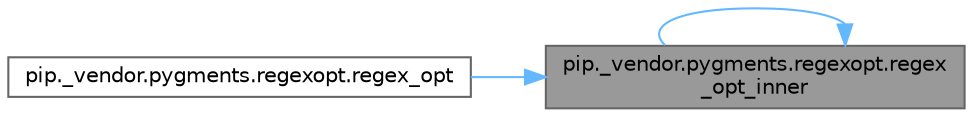 digraph "pip._vendor.pygments.regexopt.regex_opt_inner"
{
 // LATEX_PDF_SIZE
  bgcolor="transparent";
  edge [fontname=Helvetica,fontsize=10,labelfontname=Helvetica,labelfontsize=10];
  node [fontname=Helvetica,fontsize=10,shape=box,height=0.2,width=0.4];
  rankdir="RL";
  Node1 [id="Node000001",label="pip._vendor.pygments.regexopt.regex\l_opt_inner",height=0.2,width=0.4,color="gray40", fillcolor="grey60", style="filled", fontcolor="black",tooltip=" "];
  Node1 -> Node2 [id="edge1_Node000001_Node000002",dir="back",color="steelblue1",style="solid",tooltip=" "];
  Node2 [id="Node000002",label="pip._vendor.pygments.regexopt.regex_opt",height=0.2,width=0.4,color="grey40", fillcolor="white", style="filled",URL="$namespacepip_1_1__vendor_1_1pygments_1_1regexopt.html#a6728ae0541b88c3f1489dfbf0a8cbc89",tooltip=" "];
  Node1 -> Node1 [id="edge2_Node000001_Node000001",dir="back",color="steelblue1",style="solid",tooltip=" "];
}
